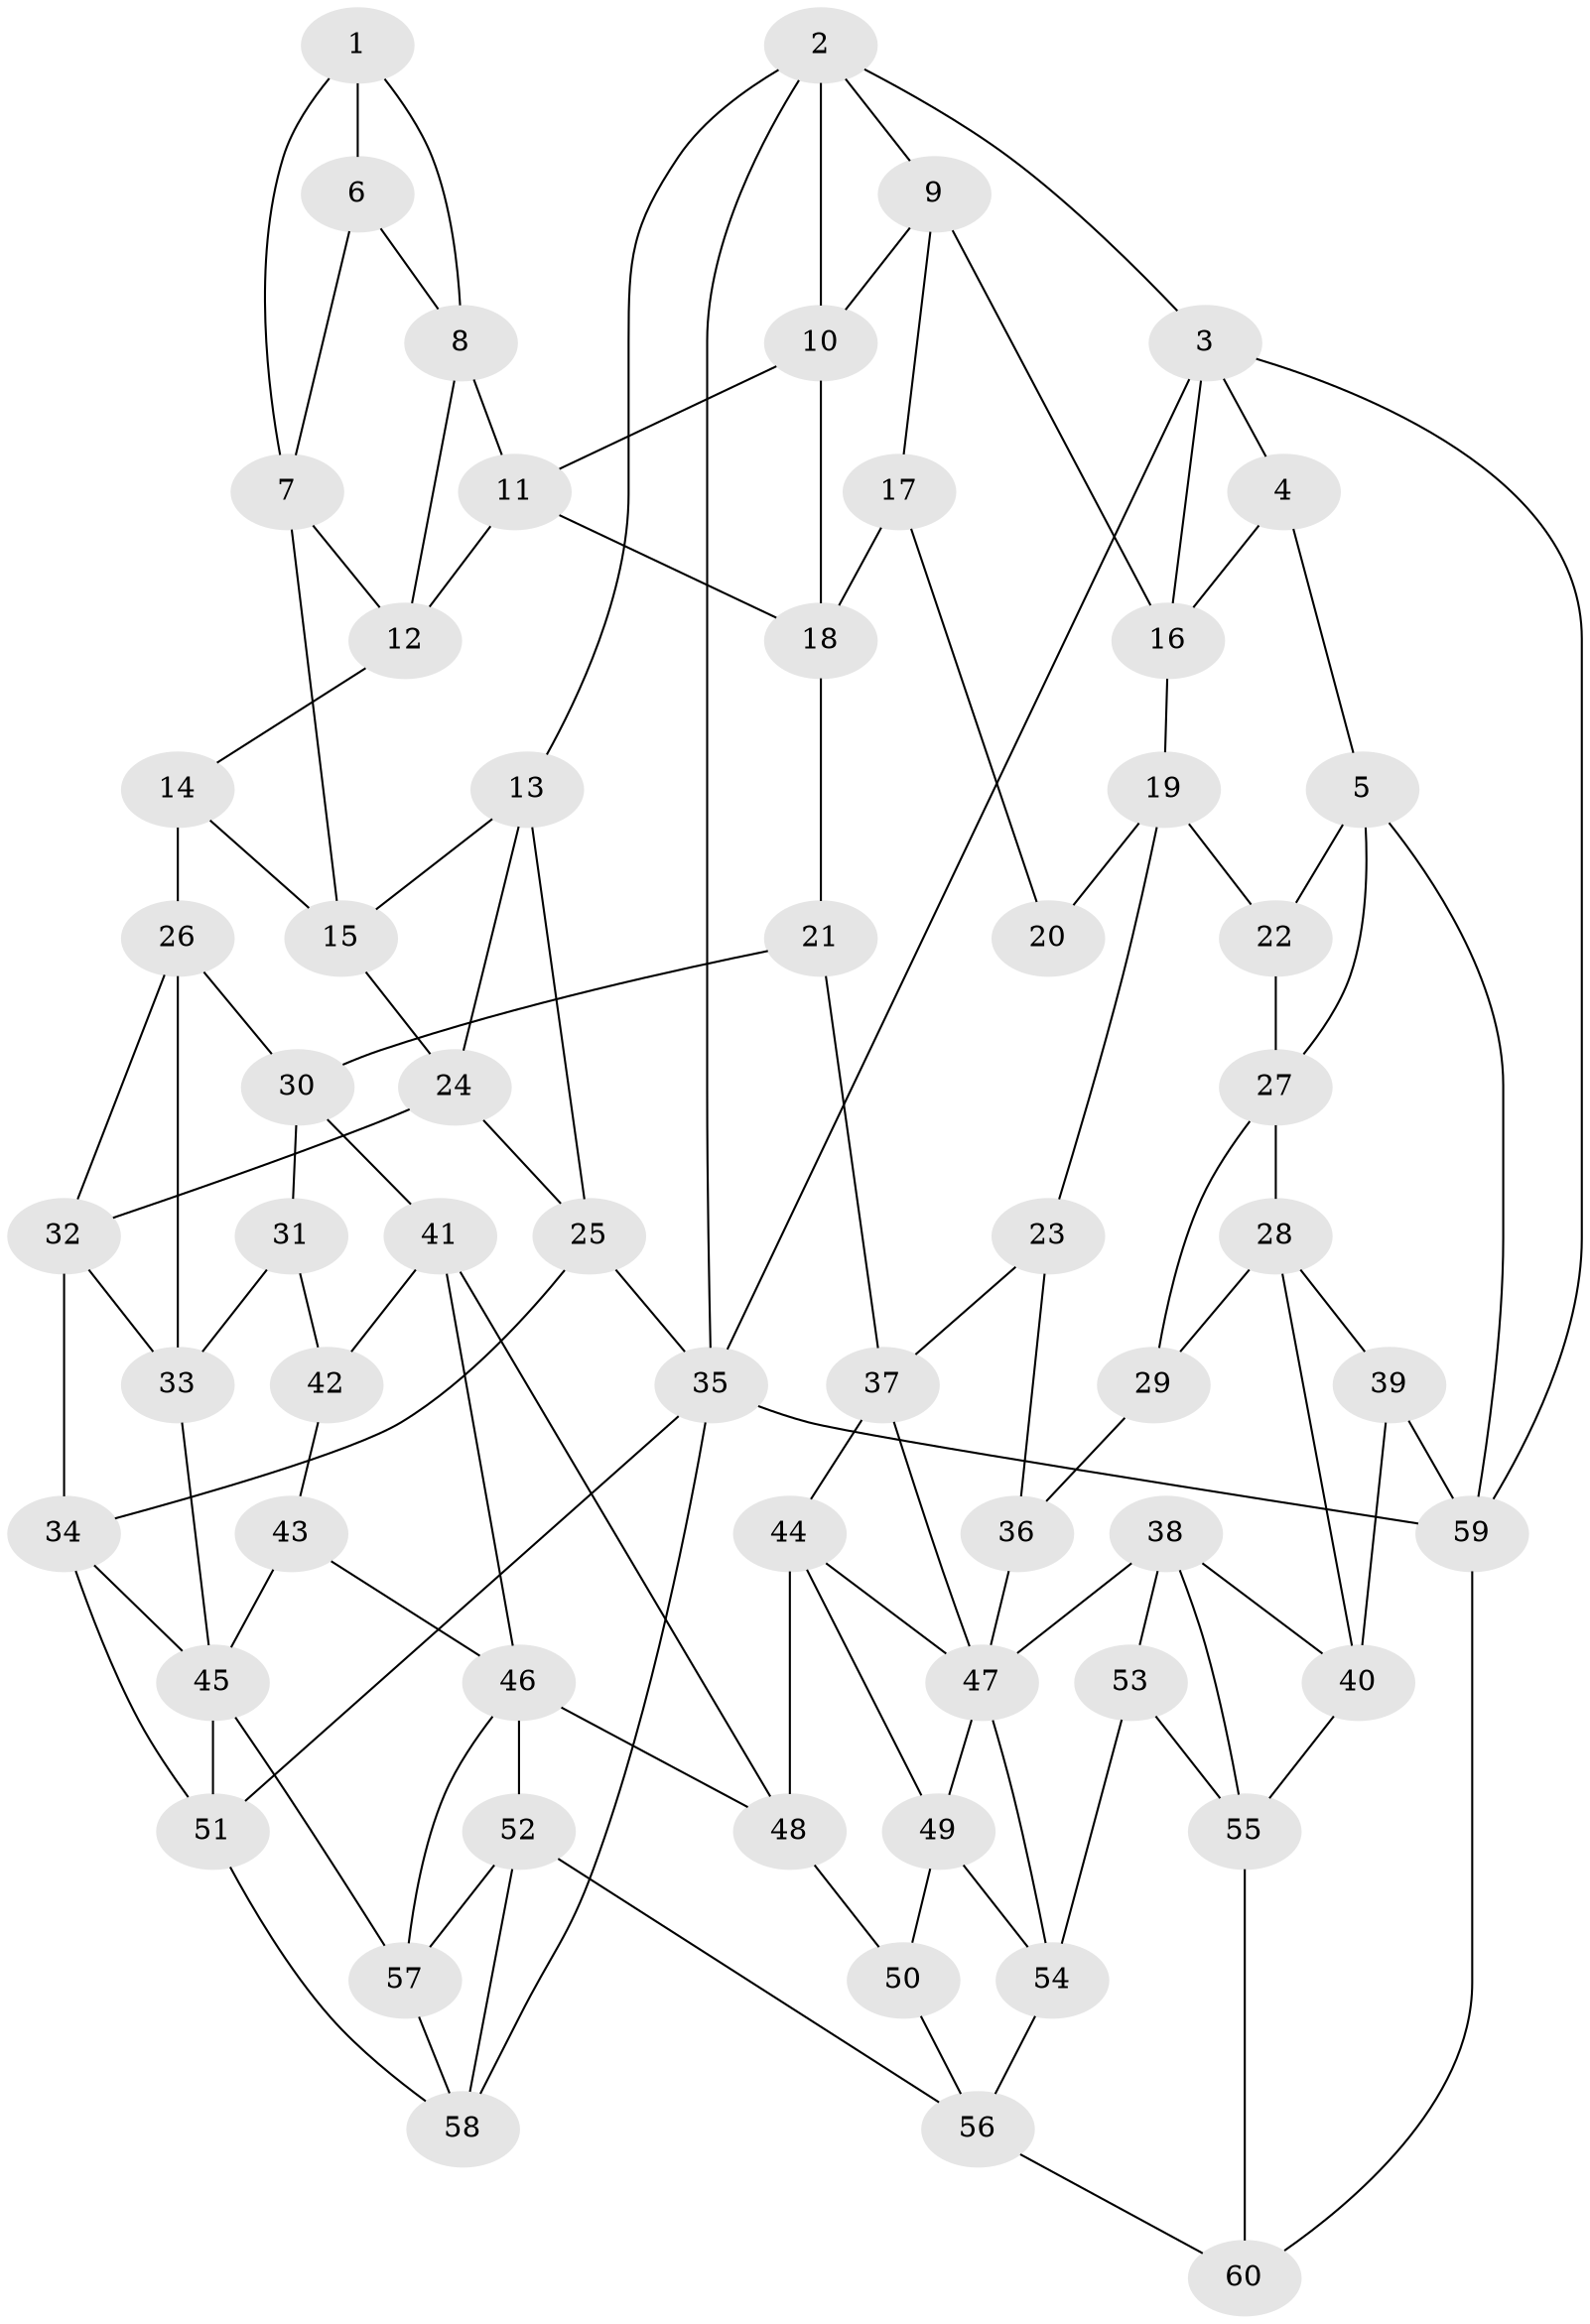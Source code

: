 // original degree distribution, {3: 0.01680672268907563, 4: 0.24369747899159663, 5: 0.5210084033613446, 6: 0.2184873949579832}
// Generated by graph-tools (version 1.1) at 2025/27/03/09/25 03:27:08]
// undirected, 60 vertices, 115 edges
graph export_dot {
graph [start="1"]
  node [color=gray90,style=filled];
  1;
  2;
  3;
  4;
  5;
  6;
  7;
  8;
  9;
  10;
  11;
  12;
  13;
  14;
  15;
  16;
  17;
  18;
  19;
  20;
  21;
  22;
  23;
  24;
  25;
  26;
  27;
  28;
  29;
  30;
  31;
  32;
  33;
  34;
  35;
  36;
  37;
  38;
  39;
  40;
  41;
  42;
  43;
  44;
  45;
  46;
  47;
  48;
  49;
  50;
  51;
  52;
  53;
  54;
  55;
  56;
  57;
  58;
  59;
  60;
  1 -- 6 [weight=1.0];
  1 -- 7 [weight=1.0];
  1 -- 8 [weight=1.0];
  2 -- 3 [weight=1.0];
  2 -- 9 [weight=1.0];
  2 -- 10 [weight=1.0];
  2 -- 13 [weight=1.0];
  2 -- 35 [weight=1.0];
  3 -- 4 [weight=1.0];
  3 -- 16 [weight=1.0];
  3 -- 35 [weight=1.0];
  3 -- 59 [weight=1.0];
  4 -- 5 [weight=1.0];
  4 -- 16 [weight=1.0];
  5 -- 22 [weight=1.0];
  5 -- 27 [weight=1.0];
  5 -- 59 [weight=1.0];
  6 -- 7 [weight=1.0];
  6 -- 8 [weight=1.0];
  7 -- 12 [weight=1.0];
  7 -- 15 [weight=1.0];
  8 -- 11 [weight=1.0];
  8 -- 12 [weight=1.0];
  9 -- 10 [weight=1.0];
  9 -- 16 [weight=1.0];
  9 -- 17 [weight=1.0];
  10 -- 11 [weight=1.0];
  10 -- 18 [weight=1.0];
  11 -- 12 [weight=1.0];
  11 -- 18 [weight=1.0];
  12 -- 14 [weight=1.0];
  13 -- 15 [weight=1.0];
  13 -- 24 [weight=1.0];
  13 -- 25 [weight=1.0];
  14 -- 15 [weight=1.0];
  14 -- 26 [weight=1.0];
  15 -- 24 [weight=1.0];
  16 -- 19 [weight=1.0];
  17 -- 18 [weight=1.0];
  17 -- 20 [weight=2.0];
  18 -- 21 [weight=1.0];
  19 -- 20 [weight=1.0];
  19 -- 22 [weight=1.0];
  19 -- 23 [weight=1.0];
  21 -- 30 [weight=1.0];
  21 -- 37 [weight=1.0];
  22 -- 27 [weight=1.0];
  23 -- 36 [weight=1.0];
  23 -- 37 [weight=1.0];
  24 -- 25 [weight=1.0];
  24 -- 32 [weight=1.0];
  25 -- 34 [weight=1.0];
  25 -- 35 [weight=1.0];
  26 -- 30 [weight=1.0];
  26 -- 32 [weight=1.0];
  26 -- 33 [weight=1.0];
  27 -- 28 [weight=1.0];
  27 -- 29 [weight=1.0];
  28 -- 29 [weight=1.0];
  28 -- 39 [weight=1.0];
  28 -- 40 [weight=1.0];
  29 -- 36 [weight=2.0];
  30 -- 31 [weight=1.0];
  30 -- 41 [weight=1.0];
  31 -- 33 [weight=1.0];
  31 -- 42 [weight=1.0];
  32 -- 33 [weight=1.0];
  32 -- 34 [weight=1.0];
  33 -- 45 [weight=1.0];
  34 -- 45 [weight=1.0];
  34 -- 51 [weight=1.0];
  35 -- 51 [weight=1.0];
  35 -- 58 [weight=1.0];
  35 -- 59 [weight=1.0];
  36 -- 47 [weight=1.0];
  37 -- 44 [weight=1.0];
  37 -- 47 [weight=1.0];
  38 -- 40 [weight=1.0];
  38 -- 47 [weight=1.0];
  38 -- 53 [weight=1.0];
  38 -- 55 [weight=1.0];
  39 -- 40 [weight=1.0];
  39 -- 59 [weight=2.0];
  40 -- 55 [weight=1.0];
  41 -- 42 [weight=1.0];
  41 -- 46 [weight=1.0];
  41 -- 48 [weight=1.0];
  42 -- 43 [weight=2.0];
  43 -- 45 [weight=1.0];
  43 -- 46 [weight=1.0];
  44 -- 47 [weight=1.0];
  44 -- 48 [weight=3.0];
  44 -- 49 [weight=1.0];
  45 -- 51 [weight=1.0];
  45 -- 57 [weight=1.0];
  46 -- 48 [weight=1.0];
  46 -- 52 [weight=1.0];
  46 -- 57 [weight=1.0];
  47 -- 49 [weight=1.0];
  47 -- 54 [weight=1.0];
  48 -- 50 [weight=1.0];
  49 -- 50 [weight=1.0];
  49 -- 54 [weight=1.0];
  50 -- 56 [weight=1.0];
  51 -- 58 [weight=1.0];
  52 -- 56 [weight=1.0];
  52 -- 57 [weight=1.0];
  52 -- 58 [weight=1.0];
  53 -- 54 [weight=1.0];
  53 -- 55 [weight=1.0];
  54 -- 56 [weight=1.0];
  55 -- 60 [weight=1.0];
  56 -- 60 [weight=1.0];
  57 -- 58 [weight=1.0];
  59 -- 60 [weight=1.0];
}
